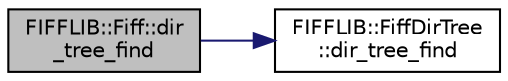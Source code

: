 digraph "FIFFLIB::Fiff::dir_tree_find"
{
  edge [fontname="Helvetica",fontsize="10",labelfontname="Helvetica",labelfontsize="10"];
  node [fontname="Helvetica",fontsize="10",shape=record];
  rankdir="LR";
  Node1 [label="FIFFLIB::Fiff::dir\l_tree_find",height=0.2,width=0.4,color="black", fillcolor="grey75", style="filled" fontcolor="black"];
  Node1 -> Node2 [color="midnightblue",fontsize="10",style="solid",fontname="Helvetica"];
  Node2 [label="FIFFLIB::FiffDirTree\l::dir_tree_find",height=0.2,width=0.4,color="black", fillcolor="white", style="filled",URL="$class_f_i_f_f_l_i_b_1_1_fiff_dir_tree.html#add5047febab5ab74581c1601f41475d3"];
}

